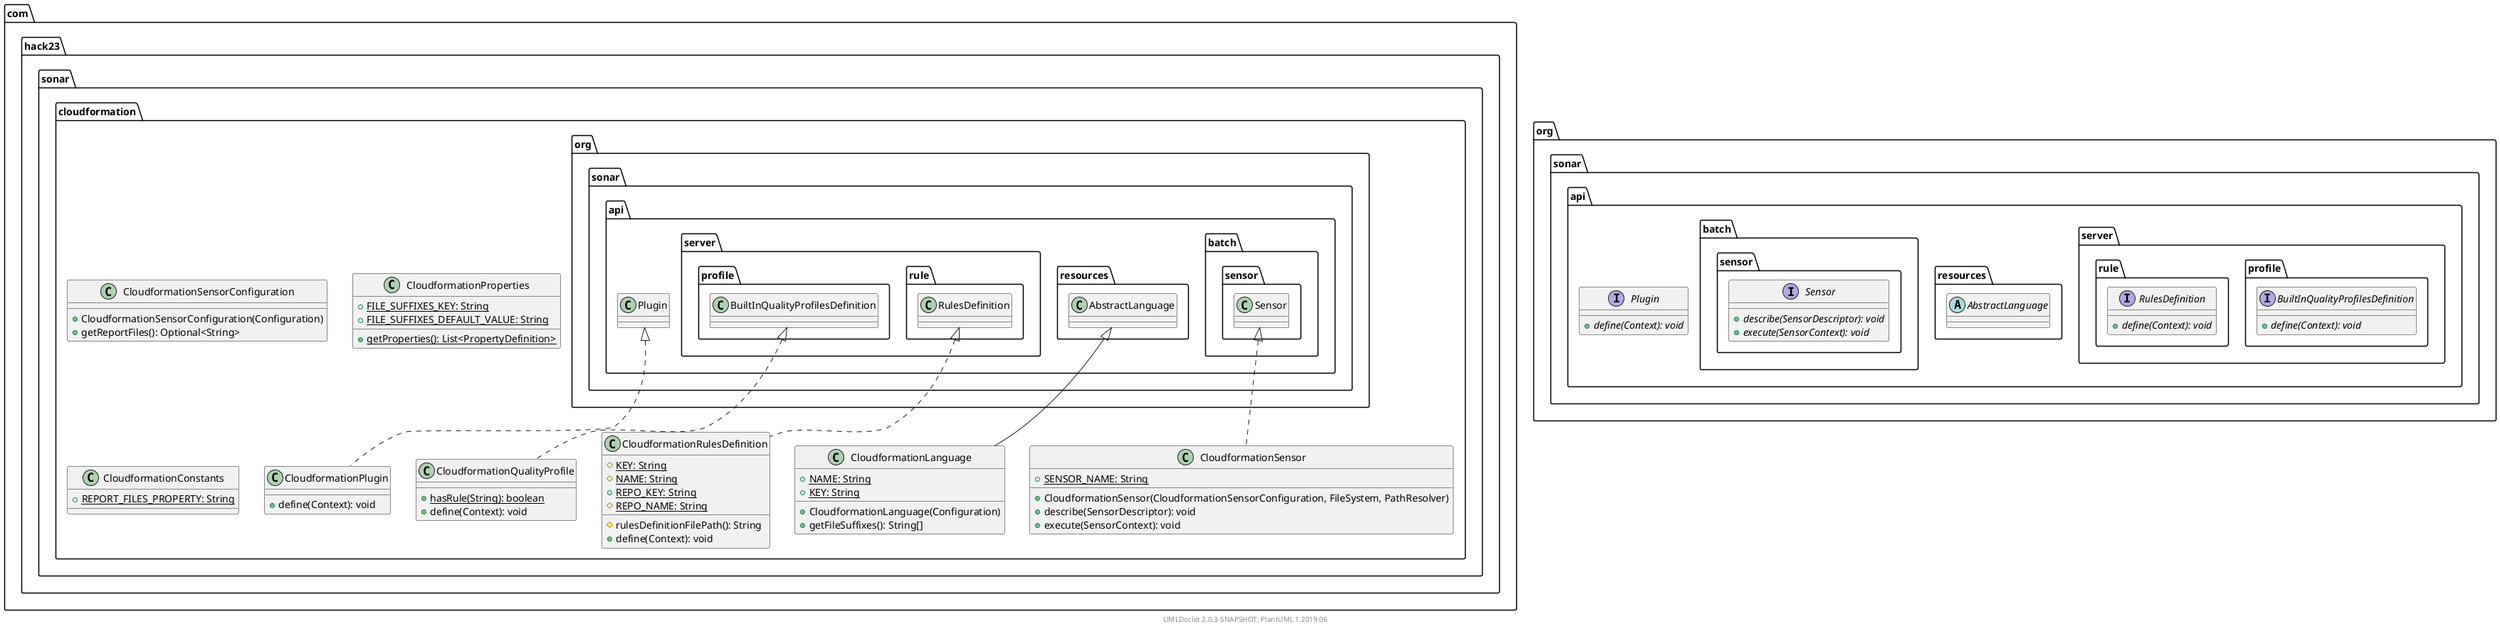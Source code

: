 @startuml
    namespace com.hack23.sonar.cloudformation {

        class CloudformationPlugin [[CloudformationPlugin.html]] {
            +define(Context): void
        }

        class CloudformationSensorConfiguration [[CloudformationSensorConfiguration.html]] {
            +CloudformationSensorConfiguration(Configuration)
            +getReportFiles(): Optional<String>
        }

        class CloudformationQualityProfile [[CloudformationQualityProfile.html]] {
            {static} +hasRule(String): boolean
            +define(Context): void
        }

        class CloudformationLanguage [[CloudformationLanguage.html]] {
            {static} +NAME: String
            {static} +KEY: String
            +CloudformationLanguage(Configuration)
            +getFileSuffixes(): String[]
        }

        class CloudformationRulesDefinition [[CloudformationRulesDefinition.html]] {
            {static} #KEY: String
            {static} #NAME: String
            {static} +REPO_KEY: String
            {static} #REPO_NAME: String
            #rulesDefinitionFilePath(): String
            +define(Context): void
        }

        class CloudformationProperties [[CloudformationProperties.html]] {
            {static} +FILE_SUFFIXES_KEY: String
            {static} +FILE_SUFFIXES_DEFAULT_VALUE: String
            {static} +getProperties(): List<PropertyDefinition>
        }

        class CloudformationSensor [[CloudformationSensor.html]] {
            {static} +SENSOR_NAME: String
            +CloudformationSensor(CloudformationSensorConfiguration, FileSystem, PathResolver)
            +describe(SensorDescriptor): void
            +execute(SensorContext): void
        }

        class CloudformationConstants [[CloudformationConstants.html]] {
            {static} +REPORT_FILES_PROPERTY: String
        }

        org.sonar.api.Plugin <|.. CloudformationPlugin
        org.sonar.api.server.profile.BuiltInQualityProfilesDefinition <|.. CloudformationQualityProfile
        org.sonar.api.resources.AbstractLanguage <|-- CloudformationLanguage
        org.sonar.api.server.rule.RulesDefinition <|.. CloudformationRulesDefinition
        org.sonar.api.batch.sensor.Sensor <|.. CloudformationSensor
    }

    namespace org.sonar.api {
        interface Plugin {
            {abstract} +define(Context): void
        }
    }

    namespace org.sonar.api.server.profile {
        interface BuiltInQualityProfilesDefinition {
            {abstract} +define(Context): void
        }
    }

    namespace org.sonar.api.resources {
        abstract class AbstractLanguage {
        }
    }

    namespace org.sonar.api.server.rule {
        interface RulesDefinition {
            {abstract} +define(Context): void
        }
    }

    namespace org.sonar.api.batch.sensor {
        interface Sensor {
            {abstract} +describe(SensorDescriptor): void
            {abstract} +execute(SensorContext): void
        }
    }

    center footer UMLDoclet 2.0.3-SNAPSHOT, PlantUML 1.2019.06
@enduml
